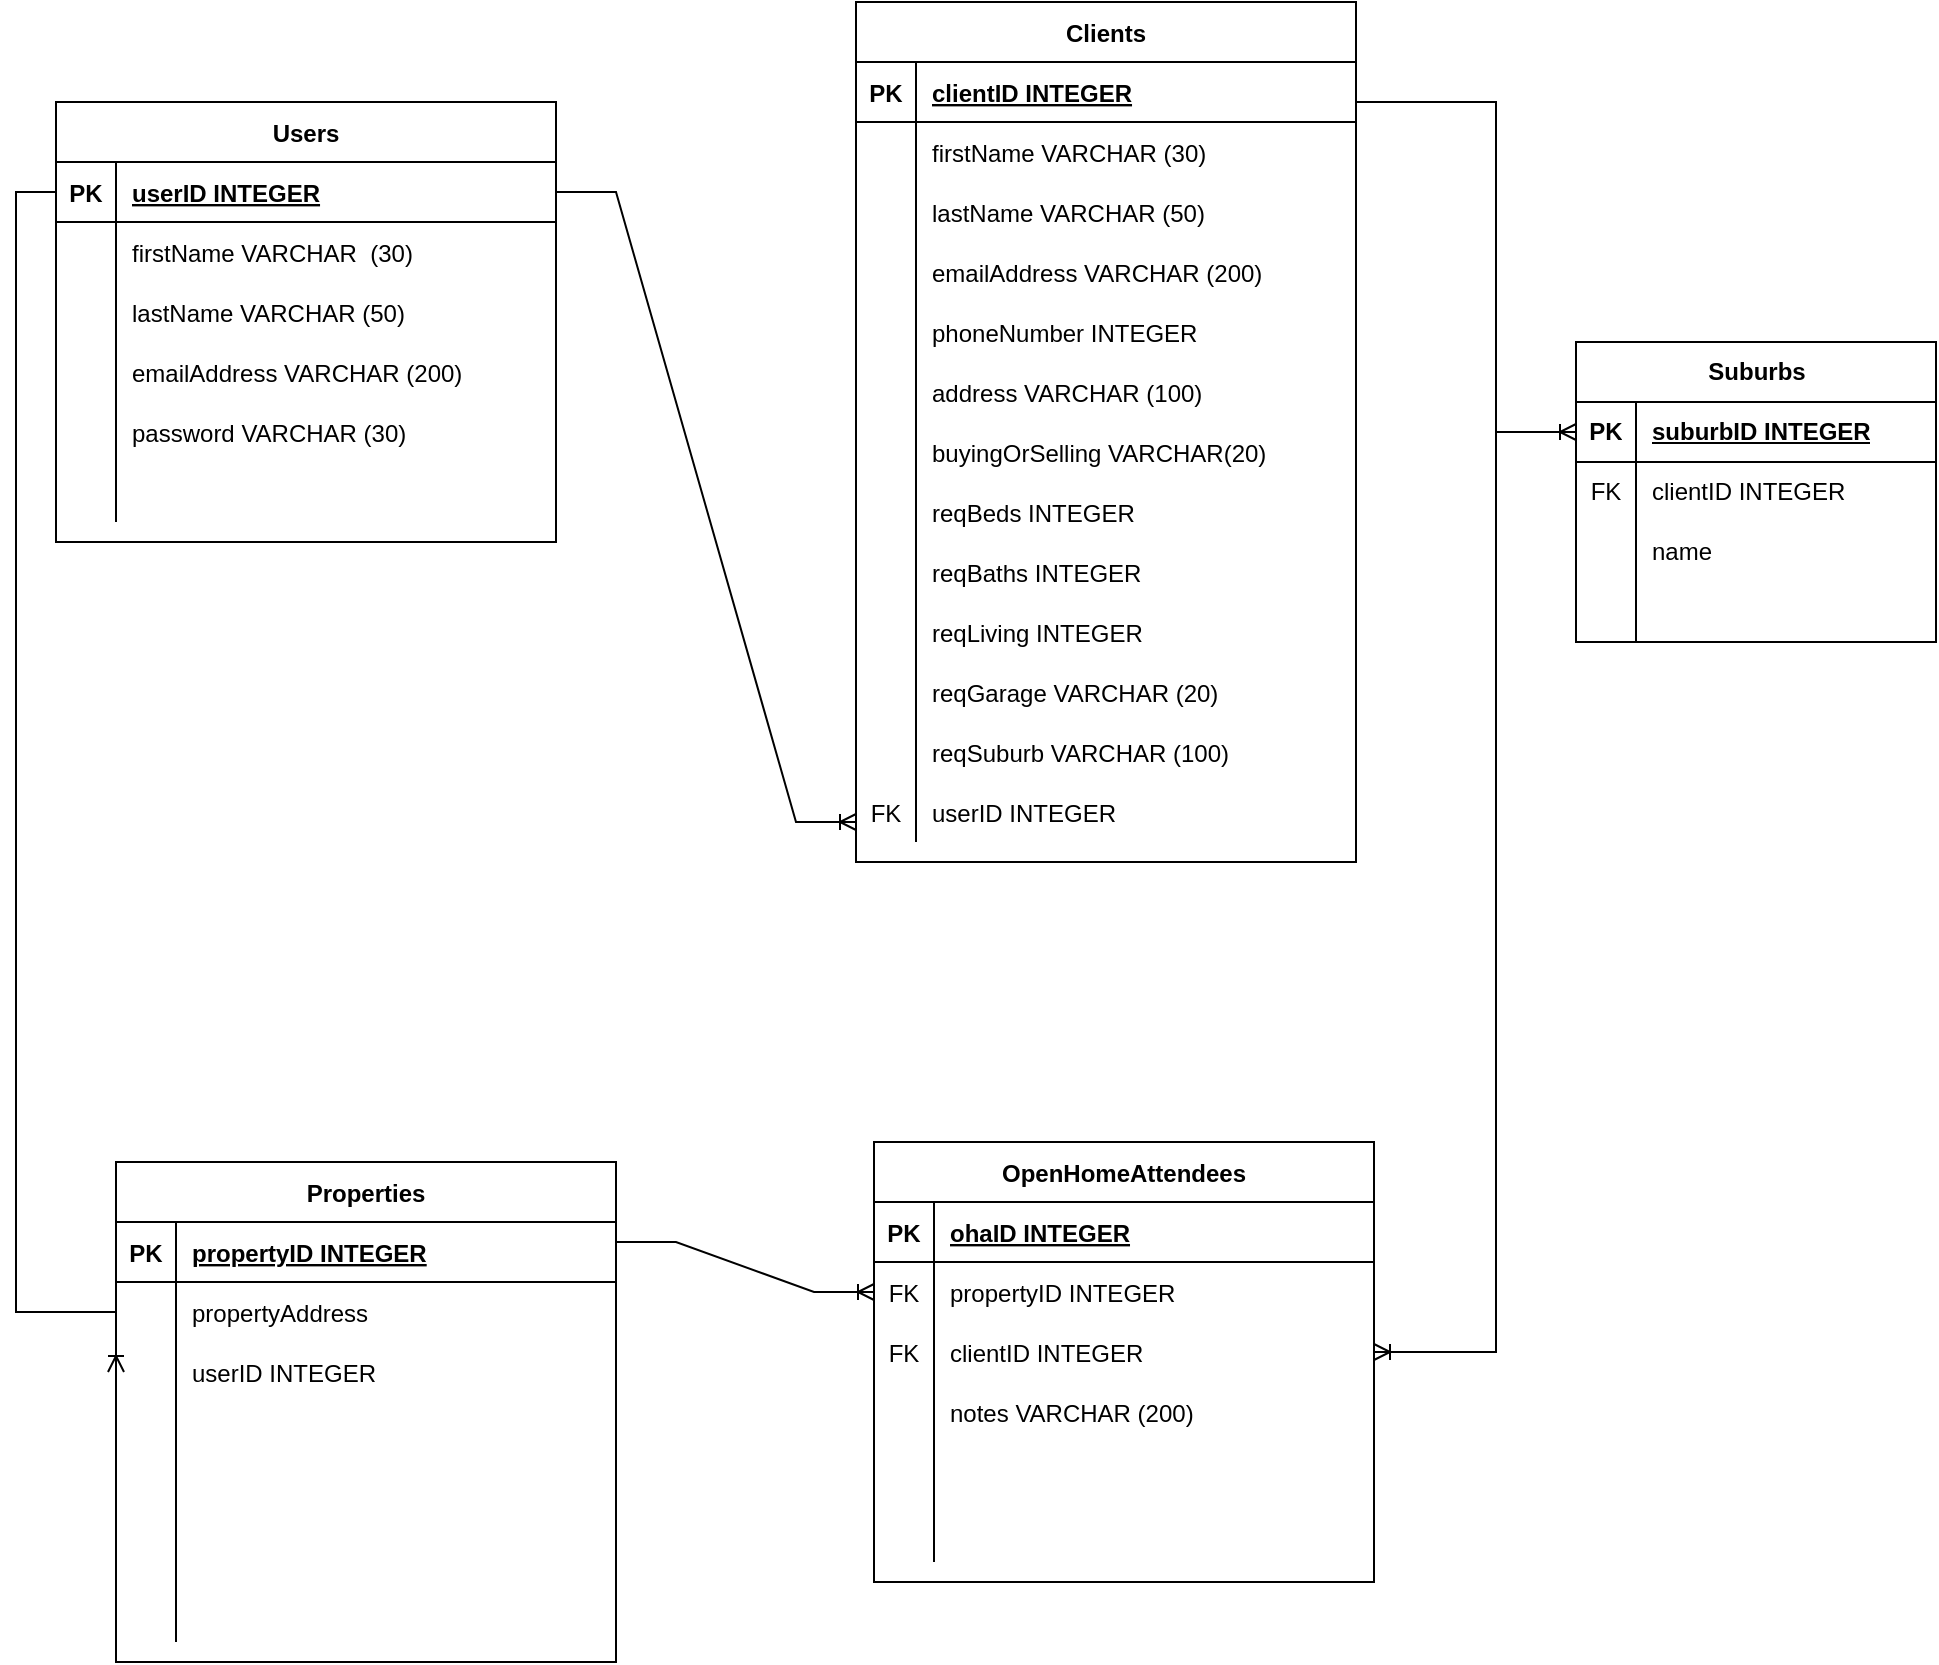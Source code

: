 <mxfile>
    <diagram id="R2lEEEUBdFMjLlhIrx00" name="Page-1">
        <mxGraphModel dx="1216" dy="572" grid="1" gridSize="10" guides="1" tooltips="1" connect="1" arrows="1" fold="1" page="1" pageScale="1" pageWidth="850" pageHeight="1100" math="0" shadow="0" extFonts="Permanent Marker^https://fonts.googleapis.com/css?family=Permanent+Marker">
            <root>
                <mxCell id="0"/>
                <mxCell id="1" parent="0"/>
                <mxCell id="C-vyLk0tnHw3VtMMgP7b-23" value="Users" style="shape=table;startSize=30;container=1;collapsible=1;childLayout=tableLayout;fixedRows=1;rowLines=0;fontStyle=1;align=center;resizeLast=1;" parent="1" vertex="1">
                    <mxGeometry x="40" y="110" width="250" height="220" as="geometry"/>
                </mxCell>
                <mxCell id="C-vyLk0tnHw3VtMMgP7b-24" value="" style="shape=partialRectangle;collapsible=0;dropTarget=0;pointerEvents=0;fillColor=none;points=[[0,0.5],[1,0.5]];portConstraint=eastwest;top=0;left=0;right=0;bottom=1;" parent="C-vyLk0tnHw3VtMMgP7b-23" vertex="1">
                    <mxGeometry y="30" width="250" height="30" as="geometry"/>
                </mxCell>
                <mxCell id="C-vyLk0tnHw3VtMMgP7b-25" value="PK" style="shape=partialRectangle;overflow=hidden;connectable=0;fillColor=none;top=0;left=0;bottom=0;right=0;fontStyle=1;" parent="C-vyLk0tnHw3VtMMgP7b-24" vertex="1">
                    <mxGeometry width="30" height="30" as="geometry">
                        <mxRectangle width="30" height="30" as="alternateBounds"/>
                    </mxGeometry>
                </mxCell>
                <mxCell id="C-vyLk0tnHw3VtMMgP7b-26" value="userID INTEGER" style="shape=partialRectangle;overflow=hidden;connectable=0;fillColor=none;top=0;left=0;bottom=0;right=0;align=left;spacingLeft=6;fontStyle=5;" parent="C-vyLk0tnHw3VtMMgP7b-24" vertex="1">
                    <mxGeometry x="30" width="220" height="30" as="geometry">
                        <mxRectangle width="220" height="30" as="alternateBounds"/>
                    </mxGeometry>
                </mxCell>
                <mxCell id="C-vyLk0tnHw3VtMMgP7b-27" value="" style="shape=partialRectangle;collapsible=0;dropTarget=0;pointerEvents=0;fillColor=none;points=[[0,0.5],[1,0.5]];portConstraint=eastwest;top=0;left=0;right=0;bottom=0;" parent="C-vyLk0tnHw3VtMMgP7b-23" vertex="1">
                    <mxGeometry y="60" width="250" height="30" as="geometry"/>
                </mxCell>
                <mxCell id="C-vyLk0tnHw3VtMMgP7b-28" value="" style="shape=partialRectangle;overflow=hidden;connectable=0;fillColor=none;top=0;left=0;bottom=0;right=0;" parent="C-vyLk0tnHw3VtMMgP7b-27" vertex="1">
                    <mxGeometry width="30" height="30" as="geometry">
                        <mxRectangle width="30" height="30" as="alternateBounds"/>
                    </mxGeometry>
                </mxCell>
                <mxCell id="C-vyLk0tnHw3VtMMgP7b-29" value="firstName VARCHAR  (30)" style="shape=partialRectangle;overflow=hidden;connectable=0;fillColor=none;top=0;left=0;bottom=0;right=0;align=left;spacingLeft=6;" parent="C-vyLk0tnHw3VtMMgP7b-27" vertex="1">
                    <mxGeometry x="30" width="220" height="30" as="geometry">
                        <mxRectangle width="220" height="30" as="alternateBounds"/>
                    </mxGeometry>
                </mxCell>
                <mxCell id="KGfbhs6_Tu2Sp370y9ni-4" style="shape=partialRectangle;collapsible=0;dropTarget=0;pointerEvents=0;fillColor=none;points=[[0,0.5],[1,0.5]];portConstraint=eastwest;top=0;left=0;right=0;bottom=0;" parent="C-vyLk0tnHw3VtMMgP7b-23" vertex="1">
                    <mxGeometry y="90" width="250" height="30" as="geometry"/>
                </mxCell>
                <mxCell id="KGfbhs6_Tu2Sp370y9ni-5" style="shape=partialRectangle;overflow=hidden;connectable=0;fillColor=none;top=0;left=0;bottom=0;right=0;" parent="KGfbhs6_Tu2Sp370y9ni-4" vertex="1">
                    <mxGeometry width="30" height="30" as="geometry">
                        <mxRectangle width="30" height="30" as="alternateBounds"/>
                    </mxGeometry>
                </mxCell>
                <mxCell id="KGfbhs6_Tu2Sp370y9ni-6" value="lastName VARCHAR (50)" style="shape=partialRectangle;overflow=hidden;connectable=0;fillColor=none;top=0;left=0;bottom=0;right=0;align=left;spacingLeft=6;" parent="KGfbhs6_Tu2Sp370y9ni-4" vertex="1">
                    <mxGeometry x="30" width="220" height="30" as="geometry">
                        <mxRectangle width="220" height="30" as="alternateBounds"/>
                    </mxGeometry>
                </mxCell>
                <mxCell id="KGfbhs6_Tu2Sp370y9ni-1" style="shape=partialRectangle;collapsible=0;dropTarget=0;pointerEvents=0;fillColor=none;points=[[0,0.5],[1,0.5]];portConstraint=eastwest;top=0;left=0;right=0;bottom=0;" parent="C-vyLk0tnHw3VtMMgP7b-23" vertex="1">
                    <mxGeometry y="120" width="250" height="30" as="geometry"/>
                </mxCell>
                <mxCell id="KGfbhs6_Tu2Sp370y9ni-2" style="shape=partialRectangle;overflow=hidden;connectable=0;fillColor=none;top=0;left=0;bottom=0;right=0;" parent="KGfbhs6_Tu2Sp370y9ni-1" vertex="1">
                    <mxGeometry width="30" height="30" as="geometry">
                        <mxRectangle width="30" height="30" as="alternateBounds"/>
                    </mxGeometry>
                </mxCell>
                <mxCell id="KGfbhs6_Tu2Sp370y9ni-3" value="emailAddress VARCHAR (200)" style="shape=partialRectangle;overflow=hidden;connectable=0;fillColor=none;top=0;left=0;bottom=0;right=0;align=left;spacingLeft=6;" parent="KGfbhs6_Tu2Sp370y9ni-1" vertex="1">
                    <mxGeometry x="30" width="220" height="30" as="geometry">
                        <mxRectangle width="220" height="30" as="alternateBounds"/>
                    </mxGeometry>
                </mxCell>
                <mxCell id="KGfbhs6_Tu2Sp370y9ni-7" style="shape=partialRectangle;collapsible=0;dropTarget=0;pointerEvents=0;fillColor=none;points=[[0,0.5],[1,0.5]];portConstraint=eastwest;top=0;left=0;right=0;bottom=0;" parent="C-vyLk0tnHw3VtMMgP7b-23" vertex="1">
                    <mxGeometry y="150" width="250" height="30" as="geometry"/>
                </mxCell>
                <mxCell id="KGfbhs6_Tu2Sp370y9ni-8" style="shape=partialRectangle;overflow=hidden;connectable=0;fillColor=none;top=0;left=0;bottom=0;right=0;" parent="KGfbhs6_Tu2Sp370y9ni-7" vertex="1">
                    <mxGeometry width="30" height="30" as="geometry">
                        <mxRectangle width="30" height="30" as="alternateBounds"/>
                    </mxGeometry>
                </mxCell>
                <mxCell id="KGfbhs6_Tu2Sp370y9ni-9" value="password VARCHAR (30)" style="shape=partialRectangle;overflow=hidden;connectable=0;fillColor=none;top=0;left=0;bottom=0;right=0;align=left;spacingLeft=6;" parent="KGfbhs6_Tu2Sp370y9ni-7" vertex="1">
                    <mxGeometry x="30" width="220" height="30" as="geometry">
                        <mxRectangle width="220" height="30" as="alternateBounds"/>
                    </mxGeometry>
                </mxCell>
                <mxCell id="KGfbhs6_Tu2Sp370y9ni-10" style="shape=partialRectangle;collapsible=0;dropTarget=0;pointerEvents=0;fillColor=none;points=[[0,0.5],[1,0.5]];portConstraint=eastwest;top=0;left=0;right=0;bottom=0;" parent="C-vyLk0tnHw3VtMMgP7b-23" vertex="1">
                    <mxGeometry y="180" width="250" height="30" as="geometry"/>
                </mxCell>
                <mxCell id="KGfbhs6_Tu2Sp370y9ni-11" value="" style="shape=partialRectangle;overflow=hidden;connectable=0;fillColor=none;top=0;left=0;bottom=0;right=0;" parent="KGfbhs6_Tu2Sp370y9ni-10" vertex="1">
                    <mxGeometry width="30" height="30" as="geometry">
                        <mxRectangle width="30" height="30" as="alternateBounds"/>
                    </mxGeometry>
                </mxCell>
                <mxCell id="KGfbhs6_Tu2Sp370y9ni-12" value="" style="shape=partialRectangle;overflow=hidden;connectable=0;fillColor=none;top=0;left=0;bottom=0;right=0;align=left;spacingLeft=6;" parent="KGfbhs6_Tu2Sp370y9ni-10" vertex="1">
                    <mxGeometry x="30" width="220" height="30" as="geometry">
                        <mxRectangle width="220" height="30" as="alternateBounds"/>
                    </mxGeometry>
                </mxCell>
                <mxCell id="KGfbhs6_Tu2Sp370y9ni-13" value="Clients" style="shape=table;startSize=30;container=1;collapsible=1;childLayout=tableLayout;fixedRows=1;rowLines=0;fontStyle=1;align=center;resizeLast=1;" parent="1" vertex="1">
                    <mxGeometry x="440" y="60" width="250" height="430" as="geometry"/>
                </mxCell>
                <mxCell id="KGfbhs6_Tu2Sp370y9ni-14" value="" style="shape=partialRectangle;collapsible=0;dropTarget=0;pointerEvents=0;fillColor=none;points=[[0,0.5],[1,0.5]];portConstraint=eastwest;top=0;left=0;right=0;bottom=1;" parent="KGfbhs6_Tu2Sp370y9ni-13" vertex="1">
                    <mxGeometry y="30" width="250" height="30" as="geometry"/>
                </mxCell>
                <mxCell id="KGfbhs6_Tu2Sp370y9ni-15" value="PK" style="shape=partialRectangle;overflow=hidden;connectable=0;fillColor=none;top=0;left=0;bottom=0;right=0;fontStyle=1;" parent="KGfbhs6_Tu2Sp370y9ni-14" vertex="1">
                    <mxGeometry width="30" height="30" as="geometry">
                        <mxRectangle width="30" height="30" as="alternateBounds"/>
                    </mxGeometry>
                </mxCell>
                <mxCell id="KGfbhs6_Tu2Sp370y9ni-16" value="clientID INTEGER" style="shape=partialRectangle;overflow=hidden;connectable=0;fillColor=none;top=0;left=0;bottom=0;right=0;align=left;spacingLeft=6;fontStyle=5;" parent="KGfbhs6_Tu2Sp370y9ni-14" vertex="1">
                    <mxGeometry x="30" width="220" height="30" as="geometry">
                        <mxRectangle width="220" height="30" as="alternateBounds"/>
                    </mxGeometry>
                </mxCell>
                <mxCell id="KGfbhs6_Tu2Sp370y9ni-17" value="" style="shape=partialRectangle;collapsible=0;dropTarget=0;pointerEvents=0;fillColor=none;points=[[0,0.5],[1,0.5]];portConstraint=eastwest;top=0;left=0;right=0;bottom=0;" parent="KGfbhs6_Tu2Sp370y9ni-13" vertex="1">
                    <mxGeometry y="60" width="250" height="30" as="geometry"/>
                </mxCell>
                <mxCell id="KGfbhs6_Tu2Sp370y9ni-18" value="" style="shape=partialRectangle;overflow=hidden;connectable=0;fillColor=none;top=0;left=0;bottom=0;right=0;" parent="KGfbhs6_Tu2Sp370y9ni-17" vertex="1">
                    <mxGeometry width="30" height="30" as="geometry">
                        <mxRectangle width="30" height="30" as="alternateBounds"/>
                    </mxGeometry>
                </mxCell>
                <mxCell id="KGfbhs6_Tu2Sp370y9ni-19" value="firstName VARCHAR (30)" style="shape=partialRectangle;overflow=hidden;connectable=0;fillColor=none;top=0;left=0;bottom=0;right=0;align=left;spacingLeft=6;" parent="KGfbhs6_Tu2Sp370y9ni-17" vertex="1">
                    <mxGeometry x="30" width="220" height="30" as="geometry">
                        <mxRectangle width="220" height="30" as="alternateBounds"/>
                    </mxGeometry>
                </mxCell>
                <mxCell id="KGfbhs6_Tu2Sp370y9ni-20" style="shape=partialRectangle;collapsible=0;dropTarget=0;pointerEvents=0;fillColor=none;points=[[0,0.5],[1,0.5]];portConstraint=eastwest;top=0;left=0;right=0;bottom=0;" parent="KGfbhs6_Tu2Sp370y9ni-13" vertex="1">
                    <mxGeometry y="90" width="250" height="30" as="geometry"/>
                </mxCell>
                <mxCell id="KGfbhs6_Tu2Sp370y9ni-21" style="shape=partialRectangle;overflow=hidden;connectable=0;fillColor=none;top=0;left=0;bottom=0;right=0;" parent="KGfbhs6_Tu2Sp370y9ni-20" vertex="1">
                    <mxGeometry width="30" height="30" as="geometry">
                        <mxRectangle width="30" height="30" as="alternateBounds"/>
                    </mxGeometry>
                </mxCell>
                <mxCell id="KGfbhs6_Tu2Sp370y9ni-22" value="lastName VARCHAR (50)" style="shape=partialRectangle;overflow=hidden;connectable=0;fillColor=none;top=0;left=0;bottom=0;right=0;align=left;spacingLeft=6;" parent="KGfbhs6_Tu2Sp370y9ni-20" vertex="1">
                    <mxGeometry x="30" width="220" height="30" as="geometry">
                        <mxRectangle width="220" height="30" as="alternateBounds"/>
                    </mxGeometry>
                </mxCell>
                <mxCell id="KGfbhs6_Tu2Sp370y9ni-23" style="shape=partialRectangle;collapsible=0;dropTarget=0;pointerEvents=0;fillColor=none;points=[[0,0.5],[1,0.5]];portConstraint=eastwest;top=0;left=0;right=0;bottom=0;" parent="KGfbhs6_Tu2Sp370y9ni-13" vertex="1">
                    <mxGeometry y="120" width="250" height="30" as="geometry"/>
                </mxCell>
                <mxCell id="KGfbhs6_Tu2Sp370y9ni-24" style="shape=partialRectangle;overflow=hidden;connectable=0;fillColor=none;top=0;left=0;bottom=0;right=0;" parent="KGfbhs6_Tu2Sp370y9ni-23" vertex="1">
                    <mxGeometry width="30" height="30" as="geometry">
                        <mxRectangle width="30" height="30" as="alternateBounds"/>
                    </mxGeometry>
                </mxCell>
                <mxCell id="KGfbhs6_Tu2Sp370y9ni-25" value="emailAddress VARCHAR (200)" style="shape=partialRectangle;overflow=hidden;connectable=0;fillColor=none;top=0;left=0;bottom=0;right=0;align=left;spacingLeft=6;" parent="KGfbhs6_Tu2Sp370y9ni-23" vertex="1">
                    <mxGeometry x="30" width="220" height="30" as="geometry">
                        <mxRectangle width="220" height="30" as="alternateBounds"/>
                    </mxGeometry>
                </mxCell>
                <mxCell id="KGfbhs6_Tu2Sp370y9ni-26" style="shape=partialRectangle;collapsible=0;dropTarget=0;pointerEvents=0;fillColor=none;points=[[0,0.5],[1,0.5]];portConstraint=eastwest;top=0;left=0;right=0;bottom=0;" parent="KGfbhs6_Tu2Sp370y9ni-13" vertex="1">
                    <mxGeometry y="150" width="250" height="30" as="geometry"/>
                </mxCell>
                <mxCell id="KGfbhs6_Tu2Sp370y9ni-27" style="shape=partialRectangle;overflow=hidden;connectable=0;fillColor=none;top=0;left=0;bottom=0;right=0;" parent="KGfbhs6_Tu2Sp370y9ni-26" vertex="1">
                    <mxGeometry width="30" height="30" as="geometry">
                        <mxRectangle width="30" height="30" as="alternateBounds"/>
                    </mxGeometry>
                </mxCell>
                <mxCell id="KGfbhs6_Tu2Sp370y9ni-28" value="phoneNumber INTEGER " style="shape=partialRectangle;overflow=hidden;connectable=0;fillColor=none;top=0;left=0;bottom=0;right=0;align=left;spacingLeft=6;" parent="KGfbhs6_Tu2Sp370y9ni-26" vertex="1">
                    <mxGeometry x="30" width="220" height="30" as="geometry">
                        <mxRectangle width="220" height="30" as="alternateBounds"/>
                    </mxGeometry>
                </mxCell>
                <mxCell id="KGfbhs6_Tu2Sp370y9ni-38" style="shape=partialRectangle;collapsible=0;dropTarget=0;pointerEvents=0;fillColor=none;points=[[0,0.5],[1,0.5]];portConstraint=eastwest;top=0;left=0;right=0;bottom=0;" parent="KGfbhs6_Tu2Sp370y9ni-13" vertex="1">
                    <mxGeometry y="180" width="250" height="30" as="geometry"/>
                </mxCell>
                <mxCell id="KGfbhs6_Tu2Sp370y9ni-39" style="shape=partialRectangle;overflow=hidden;connectable=0;fillColor=none;top=0;left=0;bottom=0;right=0;" parent="KGfbhs6_Tu2Sp370y9ni-38" vertex="1">
                    <mxGeometry width="30" height="30" as="geometry">
                        <mxRectangle width="30" height="30" as="alternateBounds"/>
                    </mxGeometry>
                </mxCell>
                <mxCell id="KGfbhs6_Tu2Sp370y9ni-40" value="address VARCHAR (100)" style="shape=partialRectangle;overflow=hidden;connectable=0;fillColor=none;top=0;left=0;bottom=0;right=0;align=left;spacingLeft=6;" parent="KGfbhs6_Tu2Sp370y9ni-38" vertex="1">
                    <mxGeometry x="30" width="220" height="30" as="geometry">
                        <mxRectangle width="220" height="30" as="alternateBounds"/>
                    </mxGeometry>
                </mxCell>
                <mxCell id="KGfbhs6_Tu2Sp370y9ni-35" style="shape=partialRectangle;collapsible=0;dropTarget=0;pointerEvents=0;fillColor=none;points=[[0,0.5],[1,0.5]];portConstraint=eastwest;top=0;left=0;right=0;bottom=0;" parent="KGfbhs6_Tu2Sp370y9ni-13" vertex="1">
                    <mxGeometry y="210" width="250" height="30" as="geometry"/>
                </mxCell>
                <mxCell id="KGfbhs6_Tu2Sp370y9ni-36" value="" style="shape=partialRectangle;overflow=hidden;connectable=0;fillColor=none;top=0;left=0;bottom=0;right=0;" parent="KGfbhs6_Tu2Sp370y9ni-35" vertex="1">
                    <mxGeometry width="30" height="30" as="geometry">
                        <mxRectangle width="30" height="30" as="alternateBounds"/>
                    </mxGeometry>
                </mxCell>
                <mxCell id="KGfbhs6_Tu2Sp370y9ni-37" value="buyingOrSelling VARCHAR(20) " style="shape=partialRectangle;overflow=hidden;connectable=0;fillColor=none;top=0;left=0;bottom=0;right=0;align=left;spacingLeft=6;" parent="KGfbhs6_Tu2Sp370y9ni-35" vertex="1">
                    <mxGeometry x="30" width="220" height="30" as="geometry">
                        <mxRectangle width="220" height="30" as="alternateBounds"/>
                    </mxGeometry>
                </mxCell>
                <mxCell id="KGfbhs6_Tu2Sp370y9ni-101" style="shape=partialRectangle;collapsible=0;dropTarget=0;pointerEvents=0;fillColor=none;points=[[0,0.5],[1,0.5]];portConstraint=eastwest;top=0;left=0;right=0;bottom=0;" parent="KGfbhs6_Tu2Sp370y9ni-13" vertex="1">
                    <mxGeometry y="240" width="250" height="30" as="geometry"/>
                </mxCell>
                <mxCell id="KGfbhs6_Tu2Sp370y9ni-102" style="shape=partialRectangle;overflow=hidden;connectable=0;fillColor=none;top=0;left=0;bottom=0;right=0;" parent="KGfbhs6_Tu2Sp370y9ni-101" vertex="1">
                    <mxGeometry width="30" height="30" as="geometry">
                        <mxRectangle width="30" height="30" as="alternateBounds"/>
                    </mxGeometry>
                </mxCell>
                <mxCell id="KGfbhs6_Tu2Sp370y9ni-103" value="reqBeds INTEGER" style="shape=partialRectangle;overflow=hidden;connectable=0;fillColor=none;top=0;left=0;bottom=0;right=0;align=left;spacingLeft=6;" parent="KGfbhs6_Tu2Sp370y9ni-101" vertex="1">
                    <mxGeometry x="30" width="220" height="30" as="geometry">
                        <mxRectangle width="220" height="30" as="alternateBounds"/>
                    </mxGeometry>
                </mxCell>
                <mxCell id="KGfbhs6_Tu2Sp370y9ni-98" style="shape=partialRectangle;collapsible=0;dropTarget=0;pointerEvents=0;fillColor=none;points=[[0,0.5],[1,0.5]];portConstraint=eastwest;top=0;left=0;right=0;bottom=0;" parent="KGfbhs6_Tu2Sp370y9ni-13" vertex="1">
                    <mxGeometry y="270" width="250" height="30" as="geometry"/>
                </mxCell>
                <mxCell id="KGfbhs6_Tu2Sp370y9ni-99" style="shape=partialRectangle;overflow=hidden;connectable=0;fillColor=none;top=0;left=0;bottom=0;right=0;" parent="KGfbhs6_Tu2Sp370y9ni-98" vertex="1">
                    <mxGeometry width="30" height="30" as="geometry">
                        <mxRectangle width="30" height="30" as="alternateBounds"/>
                    </mxGeometry>
                </mxCell>
                <mxCell id="KGfbhs6_Tu2Sp370y9ni-100" value="reqBaths INTEGER" style="shape=partialRectangle;overflow=hidden;connectable=0;fillColor=none;top=0;left=0;bottom=0;right=0;align=left;spacingLeft=6;" parent="KGfbhs6_Tu2Sp370y9ni-98" vertex="1">
                    <mxGeometry x="30" width="220" height="30" as="geometry">
                        <mxRectangle width="220" height="30" as="alternateBounds"/>
                    </mxGeometry>
                </mxCell>
                <mxCell id="KGfbhs6_Tu2Sp370y9ni-95" style="shape=partialRectangle;collapsible=0;dropTarget=0;pointerEvents=0;fillColor=none;points=[[0,0.5],[1,0.5]];portConstraint=eastwest;top=0;left=0;right=0;bottom=0;" parent="KGfbhs6_Tu2Sp370y9ni-13" vertex="1">
                    <mxGeometry y="300" width="250" height="30" as="geometry"/>
                </mxCell>
                <mxCell id="KGfbhs6_Tu2Sp370y9ni-96" style="shape=partialRectangle;overflow=hidden;connectable=0;fillColor=none;top=0;left=0;bottom=0;right=0;" parent="KGfbhs6_Tu2Sp370y9ni-95" vertex="1">
                    <mxGeometry width="30" height="30" as="geometry">
                        <mxRectangle width="30" height="30" as="alternateBounds"/>
                    </mxGeometry>
                </mxCell>
                <mxCell id="KGfbhs6_Tu2Sp370y9ni-97" value="reqLiving INTEGER" style="shape=partialRectangle;overflow=hidden;connectable=0;fillColor=none;top=0;left=0;bottom=0;right=0;align=left;spacingLeft=6;" parent="KGfbhs6_Tu2Sp370y9ni-95" vertex="1">
                    <mxGeometry x="30" width="220" height="30" as="geometry">
                        <mxRectangle width="220" height="30" as="alternateBounds"/>
                    </mxGeometry>
                </mxCell>
                <mxCell id="KGfbhs6_Tu2Sp370y9ni-107" style="shape=partialRectangle;collapsible=0;dropTarget=0;pointerEvents=0;fillColor=none;points=[[0,0.5],[1,0.5]];portConstraint=eastwest;top=0;left=0;right=0;bottom=0;" parent="KGfbhs6_Tu2Sp370y9ni-13" vertex="1">
                    <mxGeometry y="330" width="250" height="30" as="geometry"/>
                </mxCell>
                <mxCell id="KGfbhs6_Tu2Sp370y9ni-108" style="shape=partialRectangle;overflow=hidden;connectable=0;fillColor=none;top=0;left=0;bottom=0;right=0;" parent="KGfbhs6_Tu2Sp370y9ni-107" vertex="1">
                    <mxGeometry width="30" height="30" as="geometry">
                        <mxRectangle width="30" height="30" as="alternateBounds"/>
                    </mxGeometry>
                </mxCell>
                <mxCell id="KGfbhs6_Tu2Sp370y9ni-109" value="reqGarage VARCHAR (20)" style="shape=partialRectangle;overflow=hidden;connectable=0;fillColor=none;top=0;left=0;bottom=0;right=0;align=left;spacingLeft=6;" parent="KGfbhs6_Tu2Sp370y9ni-107" vertex="1">
                    <mxGeometry x="30" width="220" height="30" as="geometry">
                        <mxRectangle width="220" height="30" as="alternateBounds"/>
                    </mxGeometry>
                </mxCell>
                <mxCell id="KGfbhs6_Tu2Sp370y9ni-104" style="shape=partialRectangle;collapsible=0;dropTarget=0;pointerEvents=0;fillColor=none;points=[[0,0.5],[1,0.5]];portConstraint=eastwest;top=0;left=0;right=0;bottom=0;" parent="KGfbhs6_Tu2Sp370y9ni-13" vertex="1">
                    <mxGeometry y="360" width="250" height="30" as="geometry"/>
                </mxCell>
                <mxCell id="KGfbhs6_Tu2Sp370y9ni-105" style="shape=partialRectangle;overflow=hidden;connectable=0;fillColor=none;top=0;left=0;bottom=0;right=0;" parent="KGfbhs6_Tu2Sp370y9ni-104" vertex="1">
                    <mxGeometry width="30" height="30" as="geometry">
                        <mxRectangle width="30" height="30" as="alternateBounds"/>
                    </mxGeometry>
                </mxCell>
                <mxCell id="KGfbhs6_Tu2Sp370y9ni-106" value="reqSuburb VARCHAR (100)" style="shape=partialRectangle;overflow=hidden;connectable=0;fillColor=none;top=0;left=0;bottom=0;right=0;align=left;spacingLeft=6;" parent="KGfbhs6_Tu2Sp370y9ni-104" vertex="1">
                    <mxGeometry x="30" width="220" height="30" as="geometry">
                        <mxRectangle width="220" height="30" as="alternateBounds"/>
                    </mxGeometry>
                </mxCell>
                <mxCell id="KGfbhs6_Tu2Sp370y9ni-29" style="shape=partialRectangle;collapsible=0;dropTarget=0;pointerEvents=0;fillColor=none;points=[[0,0.5],[1,0.5]];portConstraint=eastwest;top=0;left=0;right=0;bottom=0;" parent="KGfbhs6_Tu2Sp370y9ni-13" vertex="1">
                    <mxGeometry y="390" width="250" height="30" as="geometry"/>
                </mxCell>
                <mxCell id="KGfbhs6_Tu2Sp370y9ni-30" value="FK" style="shape=partialRectangle;overflow=hidden;connectable=0;fillColor=none;top=0;left=0;bottom=0;right=0;" parent="KGfbhs6_Tu2Sp370y9ni-29" vertex="1">
                    <mxGeometry width="30" height="30" as="geometry">
                        <mxRectangle width="30" height="30" as="alternateBounds"/>
                    </mxGeometry>
                </mxCell>
                <mxCell id="KGfbhs6_Tu2Sp370y9ni-31" value="userID INTEGER" style="shape=partialRectangle;overflow=hidden;connectable=0;fillColor=none;top=0;left=0;bottom=0;right=0;align=left;spacingLeft=6;" parent="KGfbhs6_Tu2Sp370y9ni-29" vertex="1">
                    <mxGeometry x="30" width="220" height="30" as="geometry">
                        <mxRectangle width="220" height="30" as="alternateBounds"/>
                    </mxGeometry>
                </mxCell>
                <mxCell id="KGfbhs6_Tu2Sp370y9ni-57" value="Properties" style="shape=table;startSize=30;container=1;collapsible=1;childLayout=tableLayout;fixedRows=1;rowLines=0;fontStyle=1;align=center;resizeLast=1;" parent="1" vertex="1">
                    <mxGeometry x="70" y="640" width="250" height="250" as="geometry"/>
                </mxCell>
                <mxCell id="KGfbhs6_Tu2Sp370y9ni-58" value="" style="shape=partialRectangle;collapsible=0;dropTarget=0;pointerEvents=0;fillColor=none;points=[[0,0.5],[1,0.5]];portConstraint=eastwest;top=0;left=0;right=0;bottom=1;" parent="KGfbhs6_Tu2Sp370y9ni-57" vertex="1">
                    <mxGeometry y="30" width="250" height="30" as="geometry"/>
                </mxCell>
                <mxCell id="KGfbhs6_Tu2Sp370y9ni-59" value="PK" style="shape=partialRectangle;overflow=hidden;connectable=0;fillColor=none;top=0;left=0;bottom=0;right=0;fontStyle=1;" parent="KGfbhs6_Tu2Sp370y9ni-58" vertex="1">
                    <mxGeometry width="30" height="30" as="geometry">
                        <mxRectangle width="30" height="30" as="alternateBounds"/>
                    </mxGeometry>
                </mxCell>
                <mxCell id="KGfbhs6_Tu2Sp370y9ni-60" value="propertyID INTEGER" style="shape=partialRectangle;overflow=hidden;connectable=0;fillColor=none;top=0;left=0;bottom=0;right=0;align=left;spacingLeft=6;fontStyle=5;" parent="KGfbhs6_Tu2Sp370y9ni-58" vertex="1">
                    <mxGeometry x="30" width="220" height="30" as="geometry">
                        <mxRectangle width="220" height="30" as="alternateBounds"/>
                    </mxGeometry>
                </mxCell>
                <mxCell id="2" style="shape=partialRectangle;collapsible=0;dropTarget=0;pointerEvents=0;fillColor=none;points=[[0,0.5],[1,0.5]];portConstraint=eastwest;top=0;left=0;right=0;bottom=0;" parent="KGfbhs6_Tu2Sp370y9ni-57" vertex="1">
                    <mxGeometry y="60" width="250" height="30" as="geometry"/>
                </mxCell>
                <mxCell id="3" style="shape=partialRectangle;overflow=hidden;connectable=0;fillColor=none;top=0;left=0;bottom=0;right=0;" parent="2" vertex="1">
                    <mxGeometry width="30" height="30" as="geometry">
                        <mxRectangle width="30" height="30" as="alternateBounds"/>
                    </mxGeometry>
                </mxCell>
                <mxCell id="4" value="propertyAddress" style="shape=partialRectangle;overflow=hidden;connectable=0;fillColor=none;top=0;left=0;bottom=0;right=0;align=left;spacingLeft=6;" parent="2" vertex="1">
                    <mxGeometry x="30" width="220" height="30" as="geometry">
                        <mxRectangle width="220" height="30" as="alternateBounds"/>
                    </mxGeometry>
                </mxCell>
                <mxCell id="KGfbhs6_Tu2Sp370y9ni-61" value="" style="shape=partialRectangle;collapsible=0;dropTarget=0;pointerEvents=0;fillColor=none;points=[[0,0.5],[1,0.5]];portConstraint=eastwest;top=0;left=0;right=0;bottom=0;" parent="KGfbhs6_Tu2Sp370y9ni-57" vertex="1">
                    <mxGeometry y="90" width="250" height="30" as="geometry"/>
                </mxCell>
                <mxCell id="KGfbhs6_Tu2Sp370y9ni-62" value="" style="shape=partialRectangle;overflow=hidden;connectable=0;fillColor=none;top=0;left=0;bottom=0;right=0;" parent="KGfbhs6_Tu2Sp370y9ni-61" vertex="1">
                    <mxGeometry width="30" height="30" as="geometry">
                        <mxRectangle width="30" height="30" as="alternateBounds"/>
                    </mxGeometry>
                </mxCell>
                <mxCell id="KGfbhs6_Tu2Sp370y9ni-63" value="userID INTEGER" style="shape=partialRectangle;overflow=hidden;connectable=0;fillColor=none;top=0;left=0;bottom=0;right=0;align=left;spacingLeft=6;" parent="KGfbhs6_Tu2Sp370y9ni-61" vertex="1">
                    <mxGeometry x="30" width="220" height="30" as="geometry">
                        <mxRectangle width="220" height="30" as="alternateBounds"/>
                    </mxGeometry>
                </mxCell>
                <mxCell id="KGfbhs6_Tu2Sp370y9ni-64" style="shape=partialRectangle;collapsible=0;dropTarget=0;pointerEvents=0;fillColor=none;points=[[0,0.5],[1,0.5]];portConstraint=eastwest;top=0;left=0;right=0;bottom=0;" parent="KGfbhs6_Tu2Sp370y9ni-57" vertex="1">
                    <mxGeometry y="120" width="250" height="30" as="geometry"/>
                </mxCell>
                <mxCell id="KGfbhs6_Tu2Sp370y9ni-65" style="shape=partialRectangle;overflow=hidden;connectable=0;fillColor=none;top=0;left=0;bottom=0;right=0;" parent="KGfbhs6_Tu2Sp370y9ni-64" vertex="1">
                    <mxGeometry width="30" height="30" as="geometry">
                        <mxRectangle width="30" height="30" as="alternateBounds"/>
                    </mxGeometry>
                </mxCell>
                <mxCell id="KGfbhs6_Tu2Sp370y9ni-66" value="" style="shape=partialRectangle;overflow=hidden;connectable=0;fillColor=none;top=0;left=0;bottom=0;right=0;align=left;spacingLeft=6;" parent="KGfbhs6_Tu2Sp370y9ni-64" vertex="1">
                    <mxGeometry x="30" width="220" height="30" as="geometry">
                        <mxRectangle width="220" height="30" as="alternateBounds"/>
                    </mxGeometry>
                </mxCell>
                <mxCell id="KGfbhs6_Tu2Sp370y9ni-67" style="shape=partialRectangle;collapsible=0;dropTarget=0;pointerEvents=0;fillColor=none;points=[[0,0.5],[1,0.5]];portConstraint=eastwest;top=0;left=0;right=0;bottom=0;" parent="KGfbhs6_Tu2Sp370y9ni-57" vertex="1">
                    <mxGeometry y="150" width="250" height="30" as="geometry"/>
                </mxCell>
                <mxCell id="KGfbhs6_Tu2Sp370y9ni-68" style="shape=partialRectangle;overflow=hidden;connectable=0;fillColor=none;top=0;left=0;bottom=0;right=0;" parent="KGfbhs6_Tu2Sp370y9ni-67" vertex="1">
                    <mxGeometry width="30" height="30" as="geometry">
                        <mxRectangle width="30" height="30" as="alternateBounds"/>
                    </mxGeometry>
                </mxCell>
                <mxCell id="KGfbhs6_Tu2Sp370y9ni-69" value="" style="shape=partialRectangle;overflow=hidden;connectable=0;fillColor=none;top=0;left=0;bottom=0;right=0;align=left;spacingLeft=6;" parent="KGfbhs6_Tu2Sp370y9ni-67" vertex="1">
                    <mxGeometry x="30" width="220" height="30" as="geometry">
                        <mxRectangle width="220" height="30" as="alternateBounds"/>
                    </mxGeometry>
                </mxCell>
                <mxCell id="KGfbhs6_Tu2Sp370y9ni-70" style="shape=partialRectangle;collapsible=0;dropTarget=0;pointerEvents=0;fillColor=none;points=[[0,0.5],[1,0.5]];portConstraint=eastwest;top=0;left=0;right=0;bottom=0;" parent="KGfbhs6_Tu2Sp370y9ni-57" vertex="1">
                    <mxGeometry y="180" width="250" height="30" as="geometry"/>
                </mxCell>
                <mxCell id="KGfbhs6_Tu2Sp370y9ni-71" style="shape=partialRectangle;overflow=hidden;connectable=0;fillColor=none;top=0;left=0;bottom=0;right=0;" parent="KGfbhs6_Tu2Sp370y9ni-70" vertex="1">
                    <mxGeometry width="30" height="30" as="geometry">
                        <mxRectangle width="30" height="30" as="alternateBounds"/>
                    </mxGeometry>
                </mxCell>
                <mxCell id="KGfbhs6_Tu2Sp370y9ni-72" value="" style="shape=partialRectangle;overflow=hidden;connectable=0;fillColor=none;top=0;left=0;bottom=0;right=0;align=left;spacingLeft=6;" parent="KGfbhs6_Tu2Sp370y9ni-70" vertex="1">
                    <mxGeometry x="30" width="220" height="30" as="geometry">
                        <mxRectangle width="220" height="30" as="alternateBounds"/>
                    </mxGeometry>
                </mxCell>
                <mxCell id="KGfbhs6_Tu2Sp370y9ni-73" style="shape=partialRectangle;collapsible=0;dropTarget=0;pointerEvents=0;fillColor=none;points=[[0,0.5],[1,0.5]];portConstraint=eastwest;top=0;left=0;right=0;bottom=0;" parent="KGfbhs6_Tu2Sp370y9ni-57" vertex="1">
                    <mxGeometry y="210" width="250" height="30" as="geometry"/>
                </mxCell>
                <mxCell id="KGfbhs6_Tu2Sp370y9ni-74" value="" style="shape=partialRectangle;overflow=hidden;connectable=0;fillColor=none;top=0;left=0;bottom=0;right=0;" parent="KGfbhs6_Tu2Sp370y9ni-73" vertex="1">
                    <mxGeometry width="30" height="30" as="geometry">
                        <mxRectangle width="30" height="30" as="alternateBounds"/>
                    </mxGeometry>
                </mxCell>
                <mxCell id="KGfbhs6_Tu2Sp370y9ni-75" value="" style="shape=partialRectangle;overflow=hidden;connectable=0;fillColor=none;top=0;left=0;bottom=0;right=0;align=left;spacingLeft=6;" parent="KGfbhs6_Tu2Sp370y9ni-73" vertex="1">
                    <mxGeometry x="30" width="220" height="30" as="geometry">
                        <mxRectangle width="220" height="30" as="alternateBounds"/>
                    </mxGeometry>
                </mxCell>
                <mxCell id="KGfbhs6_Tu2Sp370y9ni-76" value="OpenHomeAttendees" style="shape=table;startSize=30;container=1;collapsible=1;childLayout=tableLayout;fixedRows=1;rowLines=0;fontStyle=1;align=center;resizeLast=1;" parent="1" vertex="1">
                    <mxGeometry x="449" y="630" width="250" height="220" as="geometry"/>
                </mxCell>
                <mxCell id="KGfbhs6_Tu2Sp370y9ni-77" value="" style="shape=partialRectangle;collapsible=0;dropTarget=0;pointerEvents=0;fillColor=none;points=[[0,0.5],[1,0.5]];portConstraint=eastwest;top=0;left=0;right=0;bottom=1;" parent="KGfbhs6_Tu2Sp370y9ni-76" vertex="1">
                    <mxGeometry y="30" width="250" height="30" as="geometry"/>
                </mxCell>
                <mxCell id="KGfbhs6_Tu2Sp370y9ni-78" value="PK" style="shape=partialRectangle;overflow=hidden;connectable=0;fillColor=none;top=0;left=0;bottom=0;right=0;fontStyle=1;" parent="KGfbhs6_Tu2Sp370y9ni-77" vertex="1">
                    <mxGeometry width="30" height="30" as="geometry">
                        <mxRectangle width="30" height="30" as="alternateBounds"/>
                    </mxGeometry>
                </mxCell>
                <mxCell id="KGfbhs6_Tu2Sp370y9ni-79" value="ohaID INTEGER" style="shape=partialRectangle;overflow=hidden;connectable=0;fillColor=none;top=0;left=0;bottom=0;right=0;align=left;spacingLeft=6;fontStyle=5;" parent="KGfbhs6_Tu2Sp370y9ni-77" vertex="1">
                    <mxGeometry x="30" width="220" height="30" as="geometry">
                        <mxRectangle width="220" height="30" as="alternateBounds"/>
                    </mxGeometry>
                </mxCell>
                <mxCell id="KGfbhs6_Tu2Sp370y9ni-80" value="" style="shape=partialRectangle;collapsible=0;dropTarget=0;pointerEvents=0;fillColor=none;points=[[0,0.5],[1,0.5]];portConstraint=eastwest;top=0;left=0;right=0;bottom=0;" parent="KGfbhs6_Tu2Sp370y9ni-76" vertex="1">
                    <mxGeometry y="60" width="250" height="30" as="geometry"/>
                </mxCell>
                <mxCell id="KGfbhs6_Tu2Sp370y9ni-81" value="FK" style="shape=partialRectangle;overflow=hidden;connectable=0;fillColor=none;top=0;left=0;bottom=0;right=0;" parent="KGfbhs6_Tu2Sp370y9ni-80" vertex="1">
                    <mxGeometry width="30" height="30" as="geometry">
                        <mxRectangle width="30" height="30" as="alternateBounds"/>
                    </mxGeometry>
                </mxCell>
                <mxCell id="KGfbhs6_Tu2Sp370y9ni-82" value="propertyID INTEGER" style="shape=partialRectangle;overflow=hidden;connectable=0;fillColor=none;top=0;left=0;bottom=0;right=0;align=left;spacingLeft=6;" parent="KGfbhs6_Tu2Sp370y9ni-80" vertex="1">
                    <mxGeometry x="30" width="220" height="30" as="geometry">
                        <mxRectangle width="220" height="30" as="alternateBounds"/>
                    </mxGeometry>
                </mxCell>
                <mxCell id="KGfbhs6_Tu2Sp370y9ni-83" style="shape=partialRectangle;collapsible=0;dropTarget=0;pointerEvents=0;fillColor=none;points=[[0,0.5],[1,0.5]];portConstraint=eastwest;top=0;left=0;right=0;bottom=0;" parent="KGfbhs6_Tu2Sp370y9ni-76" vertex="1">
                    <mxGeometry y="90" width="250" height="30" as="geometry"/>
                </mxCell>
                <mxCell id="KGfbhs6_Tu2Sp370y9ni-84" value="FK" style="shape=partialRectangle;overflow=hidden;connectable=0;fillColor=none;top=0;left=0;bottom=0;right=0;" parent="KGfbhs6_Tu2Sp370y9ni-83" vertex="1">
                    <mxGeometry width="30" height="30" as="geometry">
                        <mxRectangle width="30" height="30" as="alternateBounds"/>
                    </mxGeometry>
                </mxCell>
                <mxCell id="KGfbhs6_Tu2Sp370y9ni-85" value="clientID INTEGER" style="shape=partialRectangle;overflow=hidden;connectable=0;fillColor=none;top=0;left=0;bottom=0;right=0;align=left;spacingLeft=6;" parent="KGfbhs6_Tu2Sp370y9ni-83" vertex="1">
                    <mxGeometry x="30" width="220" height="30" as="geometry">
                        <mxRectangle width="220" height="30" as="alternateBounds"/>
                    </mxGeometry>
                </mxCell>
                <mxCell id="KGfbhs6_Tu2Sp370y9ni-86" style="shape=partialRectangle;collapsible=0;dropTarget=0;pointerEvents=0;fillColor=none;points=[[0,0.5],[1,0.5]];portConstraint=eastwest;top=0;left=0;right=0;bottom=0;" parent="KGfbhs6_Tu2Sp370y9ni-76" vertex="1">
                    <mxGeometry y="120" width="250" height="30" as="geometry"/>
                </mxCell>
                <mxCell id="KGfbhs6_Tu2Sp370y9ni-87" style="shape=partialRectangle;overflow=hidden;connectable=0;fillColor=none;top=0;left=0;bottom=0;right=0;" parent="KGfbhs6_Tu2Sp370y9ni-86" vertex="1">
                    <mxGeometry width="30" height="30" as="geometry">
                        <mxRectangle width="30" height="30" as="alternateBounds"/>
                    </mxGeometry>
                </mxCell>
                <mxCell id="KGfbhs6_Tu2Sp370y9ni-88" value="notes VARCHAR (200)" style="shape=partialRectangle;overflow=hidden;connectable=0;fillColor=none;top=0;left=0;bottom=0;right=0;align=left;spacingLeft=6;" parent="KGfbhs6_Tu2Sp370y9ni-86" vertex="1">
                    <mxGeometry x="30" width="220" height="30" as="geometry">
                        <mxRectangle width="220" height="30" as="alternateBounds"/>
                    </mxGeometry>
                </mxCell>
                <mxCell id="KGfbhs6_Tu2Sp370y9ni-89" style="shape=partialRectangle;collapsible=0;dropTarget=0;pointerEvents=0;fillColor=none;points=[[0,0.5],[1,0.5]];portConstraint=eastwest;top=0;left=0;right=0;bottom=0;" parent="KGfbhs6_Tu2Sp370y9ni-76" vertex="1">
                    <mxGeometry y="150" width="250" height="30" as="geometry"/>
                </mxCell>
                <mxCell id="KGfbhs6_Tu2Sp370y9ni-90" style="shape=partialRectangle;overflow=hidden;connectable=0;fillColor=none;top=0;left=0;bottom=0;right=0;" parent="KGfbhs6_Tu2Sp370y9ni-89" vertex="1">
                    <mxGeometry width="30" height="30" as="geometry">
                        <mxRectangle width="30" height="30" as="alternateBounds"/>
                    </mxGeometry>
                </mxCell>
                <mxCell id="KGfbhs6_Tu2Sp370y9ni-91" value="" style="shape=partialRectangle;overflow=hidden;connectable=0;fillColor=none;top=0;left=0;bottom=0;right=0;align=left;spacingLeft=6;" parent="KGfbhs6_Tu2Sp370y9ni-89" vertex="1">
                    <mxGeometry x="30" width="220" height="30" as="geometry">
                        <mxRectangle width="220" height="30" as="alternateBounds"/>
                    </mxGeometry>
                </mxCell>
                <mxCell id="KGfbhs6_Tu2Sp370y9ni-92" style="shape=partialRectangle;collapsible=0;dropTarget=0;pointerEvents=0;fillColor=none;points=[[0,0.5],[1,0.5]];portConstraint=eastwest;top=0;left=0;right=0;bottom=0;" parent="KGfbhs6_Tu2Sp370y9ni-76" vertex="1">
                    <mxGeometry y="180" width="250" height="30" as="geometry"/>
                </mxCell>
                <mxCell id="KGfbhs6_Tu2Sp370y9ni-93" value="" style="shape=partialRectangle;overflow=hidden;connectable=0;fillColor=none;top=0;left=0;bottom=0;right=0;" parent="KGfbhs6_Tu2Sp370y9ni-92" vertex="1">
                    <mxGeometry width="30" height="30" as="geometry">
                        <mxRectangle width="30" height="30" as="alternateBounds"/>
                    </mxGeometry>
                </mxCell>
                <mxCell id="KGfbhs6_Tu2Sp370y9ni-94" value="" style="shape=partialRectangle;overflow=hidden;connectable=0;fillColor=none;top=0;left=0;bottom=0;right=0;align=left;spacingLeft=6;" parent="KGfbhs6_Tu2Sp370y9ni-92" vertex="1">
                    <mxGeometry x="30" width="220" height="30" as="geometry">
                        <mxRectangle width="220" height="30" as="alternateBounds"/>
                    </mxGeometry>
                </mxCell>
                <mxCell id="KGfbhs6_Tu2Sp370y9ni-110" value="" style="edgeStyle=entityRelationEdgeStyle;fontSize=12;html=1;endArrow=ERoneToMany;rounded=0;" parent="1" source="C-vyLk0tnHw3VtMMgP7b-24" edge="1">
                    <mxGeometry width="100" height="100" relative="1" as="geometry">
                        <mxPoint x="340" y="150" as="sourcePoint"/>
                        <mxPoint x="440" y="470" as="targetPoint"/>
                    </mxGeometry>
                </mxCell>
                <mxCell id="KGfbhs6_Tu2Sp370y9ni-111" value="" style="edgeStyle=orthogonalEdgeStyle;fontSize=12;html=1;endArrow=ERoneToMany;rounded=0;entryX=0;entryY=0.5;entryDx=0;entryDy=0;exitX=0;exitY=0.5;exitDx=0;exitDy=0;" parent="1" source="C-vyLk0tnHw3VtMMgP7b-24" target="KGfbhs6_Tu2Sp370y9ni-61" edge="1">
                    <mxGeometry width="100" height="100" relative="1" as="geometry">
                        <mxPoint y="160" as="sourcePoint"/>
                        <mxPoint x="220" y="420" as="targetPoint"/>
                        <Array as="points">
                            <mxPoint x="20" y="155"/>
                            <mxPoint x="20" y="715"/>
                        </Array>
                    </mxGeometry>
                </mxCell>
                <mxCell id="KGfbhs6_Tu2Sp370y9ni-112" value="" style="edgeStyle=entityRelationEdgeStyle;fontSize=12;html=1;endArrow=ERoneToMany;rounded=0;entryX=0;entryY=0.5;entryDx=0;entryDy=0;" parent="1" target="KGfbhs6_Tu2Sp370y9ni-80" edge="1">
                    <mxGeometry width="100" height="100" relative="1" as="geometry">
                        <mxPoint x="320" y="680" as="sourcePoint"/>
                        <mxPoint x="420" y="580" as="targetPoint"/>
                    </mxGeometry>
                </mxCell>
                <mxCell id="KGfbhs6_Tu2Sp370y9ni-113" value="" style="fontSize=12;html=1;endArrow=ERoneToMany;rounded=0;entryX=1;entryY=0.5;entryDx=0;entryDy=0;exitX=1;exitY=0.667;exitDx=0;exitDy=0;exitPerimeter=0;edgeStyle=orthogonalEdgeStyle;" parent="1" source="KGfbhs6_Tu2Sp370y9ni-14" target="KGfbhs6_Tu2Sp370y9ni-83" edge="1">
                    <mxGeometry width="100" height="100" relative="1" as="geometry">
                        <mxPoint x="690" y="100" as="sourcePoint"/>
                        <mxPoint x="720" y="300" as="targetPoint"/>
                        <Array as="points">
                            <mxPoint x="760" y="110"/>
                            <mxPoint x="760" y="735"/>
                        </Array>
                    </mxGeometry>
                </mxCell>
                <mxCell id="5" value="Suburbs" style="shape=table;startSize=30;container=1;collapsible=1;childLayout=tableLayout;fixedRows=1;rowLines=0;fontStyle=1;align=center;resizeLast=1;html=1;" vertex="1" parent="1">
                    <mxGeometry x="800" y="230" width="180" height="150" as="geometry"/>
                </mxCell>
                <mxCell id="6" value="" style="shape=tableRow;horizontal=0;startSize=0;swimlaneHead=0;swimlaneBody=0;fillColor=none;collapsible=0;dropTarget=0;points=[[0,0.5],[1,0.5]];portConstraint=eastwest;top=0;left=0;right=0;bottom=1;" vertex="1" parent="5">
                    <mxGeometry y="30" width="180" height="30" as="geometry"/>
                </mxCell>
                <mxCell id="7" value="PK" style="shape=partialRectangle;connectable=0;fillColor=none;top=0;left=0;bottom=0;right=0;fontStyle=1;overflow=hidden;whiteSpace=wrap;html=1;" vertex="1" parent="6">
                    <mxGeometry width="30" height="30" as="geometry">
                        <mxRectangle width="30" height="30" as="alternateBounds"/>
                    </mxGeometry>
                </mxCell>
                <mxCell id="8" value="suburbID INTEGER" style="shape=partialRectangle;connectable=0;fillColor=none;top=0;left=0;bottom=0;right=0;align=left;spacingLeft=6;fontStyle=5;overflow=hidden;whiteSpace=wrap;html=1;" vertex="1" parent="6">
                    <mxGeometry x="30" width="150" height="30" as="geometry">
                        <mxRectangle width="150" height="30" as="alternateBounds"/>
                    </mxGeometry>
                </mxCell>
                <mxCell id="9" value="" style="shape=tableRow;horizontal=0;startSize=0;swimlaneHead=0;swimlaneBody=0;fillColor=none;collapsible=0;dropTarget=0;points=[[0,0.5],[1,0.5]];portConstraint=eastwest;top=0;left=0;right=0;bottom=0;" vertex="1" parent="5">
                    <mxGeometry y="60" width="180" height="30" as="geometry"/>
                </mxCell>
                <mxCell id="10" value="FK" style="shape=partialRectangle;connectable=0;fillColor=none;top=0;left=0;bottom=0;right=0;editable=1;overflow=hidden;whiteSpace=wrap;html=1;" vertex="1" parent="9">
                    <mxGeometry width="30" height="30" as="geometry">
                        <mxRectangle width="30" height="30" as="alternateBounds"/>
                    </mxGeometry>
                </mxCell>
                <mxCell id="11" value="clientID INTEGER" style="shape=partialRectangle;connectable=0;fillColor=none;top=0;left=0;bottom=0;right=0;align=left;spacingLeft=6;overflow=hidden;whiteSpace=wrap;html=1;" vertex="1" parent="9">
                    <mxGeometry x="30" width="150" height="30" as="geometry">
                        <mxRectangle width="150" height="30" as="alternateBounds"/>
                    </mxGeometry>
                </mxCell>
                <mxCell id="12" value="" style="shape=tableRow;horizontal=0;startSize=0;swimlaneHead=0;swimlaneBody=0;fillColor=none;collapsible=0;dropTarget=0;points=[[0,0.5],[1,0.5]];portConstraint=eastwest;top=0;left=0;right=0;bottom=0;" vertex="1" parent="5">
                    <mxGeometry y="90" width="180" height="30" as="geometry"/>
                </mxCell>
                <mxCell id="13" value="" style="shape=partialRectangle;connectable=0;fillColor=none;top=0;left=0;bottom=0;right=0;editable=1;overflow=hidden;whiteSpace=wrap;html=1;" vertex="1" parent="12">
                    <mxGeometry width="30" height="30" as="geometry">
                        <mxRectangle width="30" height="30" as="alternateBounds"/>
                    </mxGeometry>
                </mxCell>
                <mxCell id="14" value="name" style="shape=partialRectangle;connectable=0;fillColor=none;top=0;left=0;bottom=0;right=0;align=left;spacingLeft=6;overflow=hidden;whiteSpace=wrap;html=1;" vertex="1" parent="12">
                    <mxGeometry x="30" width="150" height="30" as="geometry">
                        <mxRectangle width="150" height="30" as="alternateBounds"/>
                    </mxGeometry>
                </mxCell>
                <mxCell id="15" value="" style="shape=tableRow;horizontal=0;startSize=0;swimlaneHead=0;swimlaneBody=0;fillColor=none;collapsible=0;dropTarget=0;points=[[0,0.5],[1,0.5]];portConstraint=eastwest;top=0;left=0;right=0;bottom=0;" vertex="1" parent="5">
                    <mxGeometry y="120" width="180" height="30" as="geometry"/>
                </mxCell>
                <mxCell id="16" value="" style="shape=partialRectangle;connectable=0;fillColor=none;top=0;left=0;bottom=0;right=0;editable=1;overflow=hidden;whiteSpace=wrap;html=1;" vertex="1" parent="15">
                    <mxGeometry width="30" height="30" as="geometry">
                        <mxRectangle width="30" height="30" as="alternateBounds"/>
                    </mxGeometry>
                </mxCell>
                <mxCell id="17" value="" style="shape=partialRectangle;connectable=0;fillColor=none;top=0;left=0;bottom=0;right=0;align=left;spacingLeft=6;overflow=hidden;whiteSpace=wrap;html=1;" vertex="1" parent="15">
                    <mxGeometry x="30" width="150" height="30" as="geometry">
                        <mxRectangle width="150" height="30" as="alternateBounds"/>
                    </mxGeometry>
                </mxCell>
                <mxCell id="18" value="" style="edgeStyle=orthogonalEdgeStyle;fontSize=12;html=1;endArrow=ERoneToMany;rounded=0;entryX=0;entryY=0.5;entryDx=0;entryDy=0;" edge="1" parent="1" target="6">
                    <mxGeometry width="100" height="100" relative="1" as="geometry">
                        <mxPoint x="690" y="110" as="sourcePoint"/>
                        <mxPoint x="819" y="135" as="targetPoint"/>
                        <Array as="points">
                            <mxPoint x="760" y="110"/>
                            <mxPoint x="760" y="275"/>
                        </Array>
                    </mxGeometry>
                </mxCell>
            </root>
        </mxGraphModel>
    </diagram>
</mxfile>